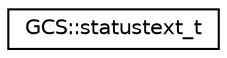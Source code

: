 digraph "Graphical Class Hierarchy"
{
 // INTERACTIVE_SVG=YES
  edge [fontname="Helvetica",fontsize="10",labelfontname="Helvetica",labelfontsize="10"];
  node [fontname="Helvetica",fontsize="10",shape=record];
  rankdir="LR";
  Node1 [label="GCS::statustext_t",height=0.2,width=0.4,color="black", fillcolor="white", style="filled",URL="$structGCS_1_1statustext__t.html"];
}
